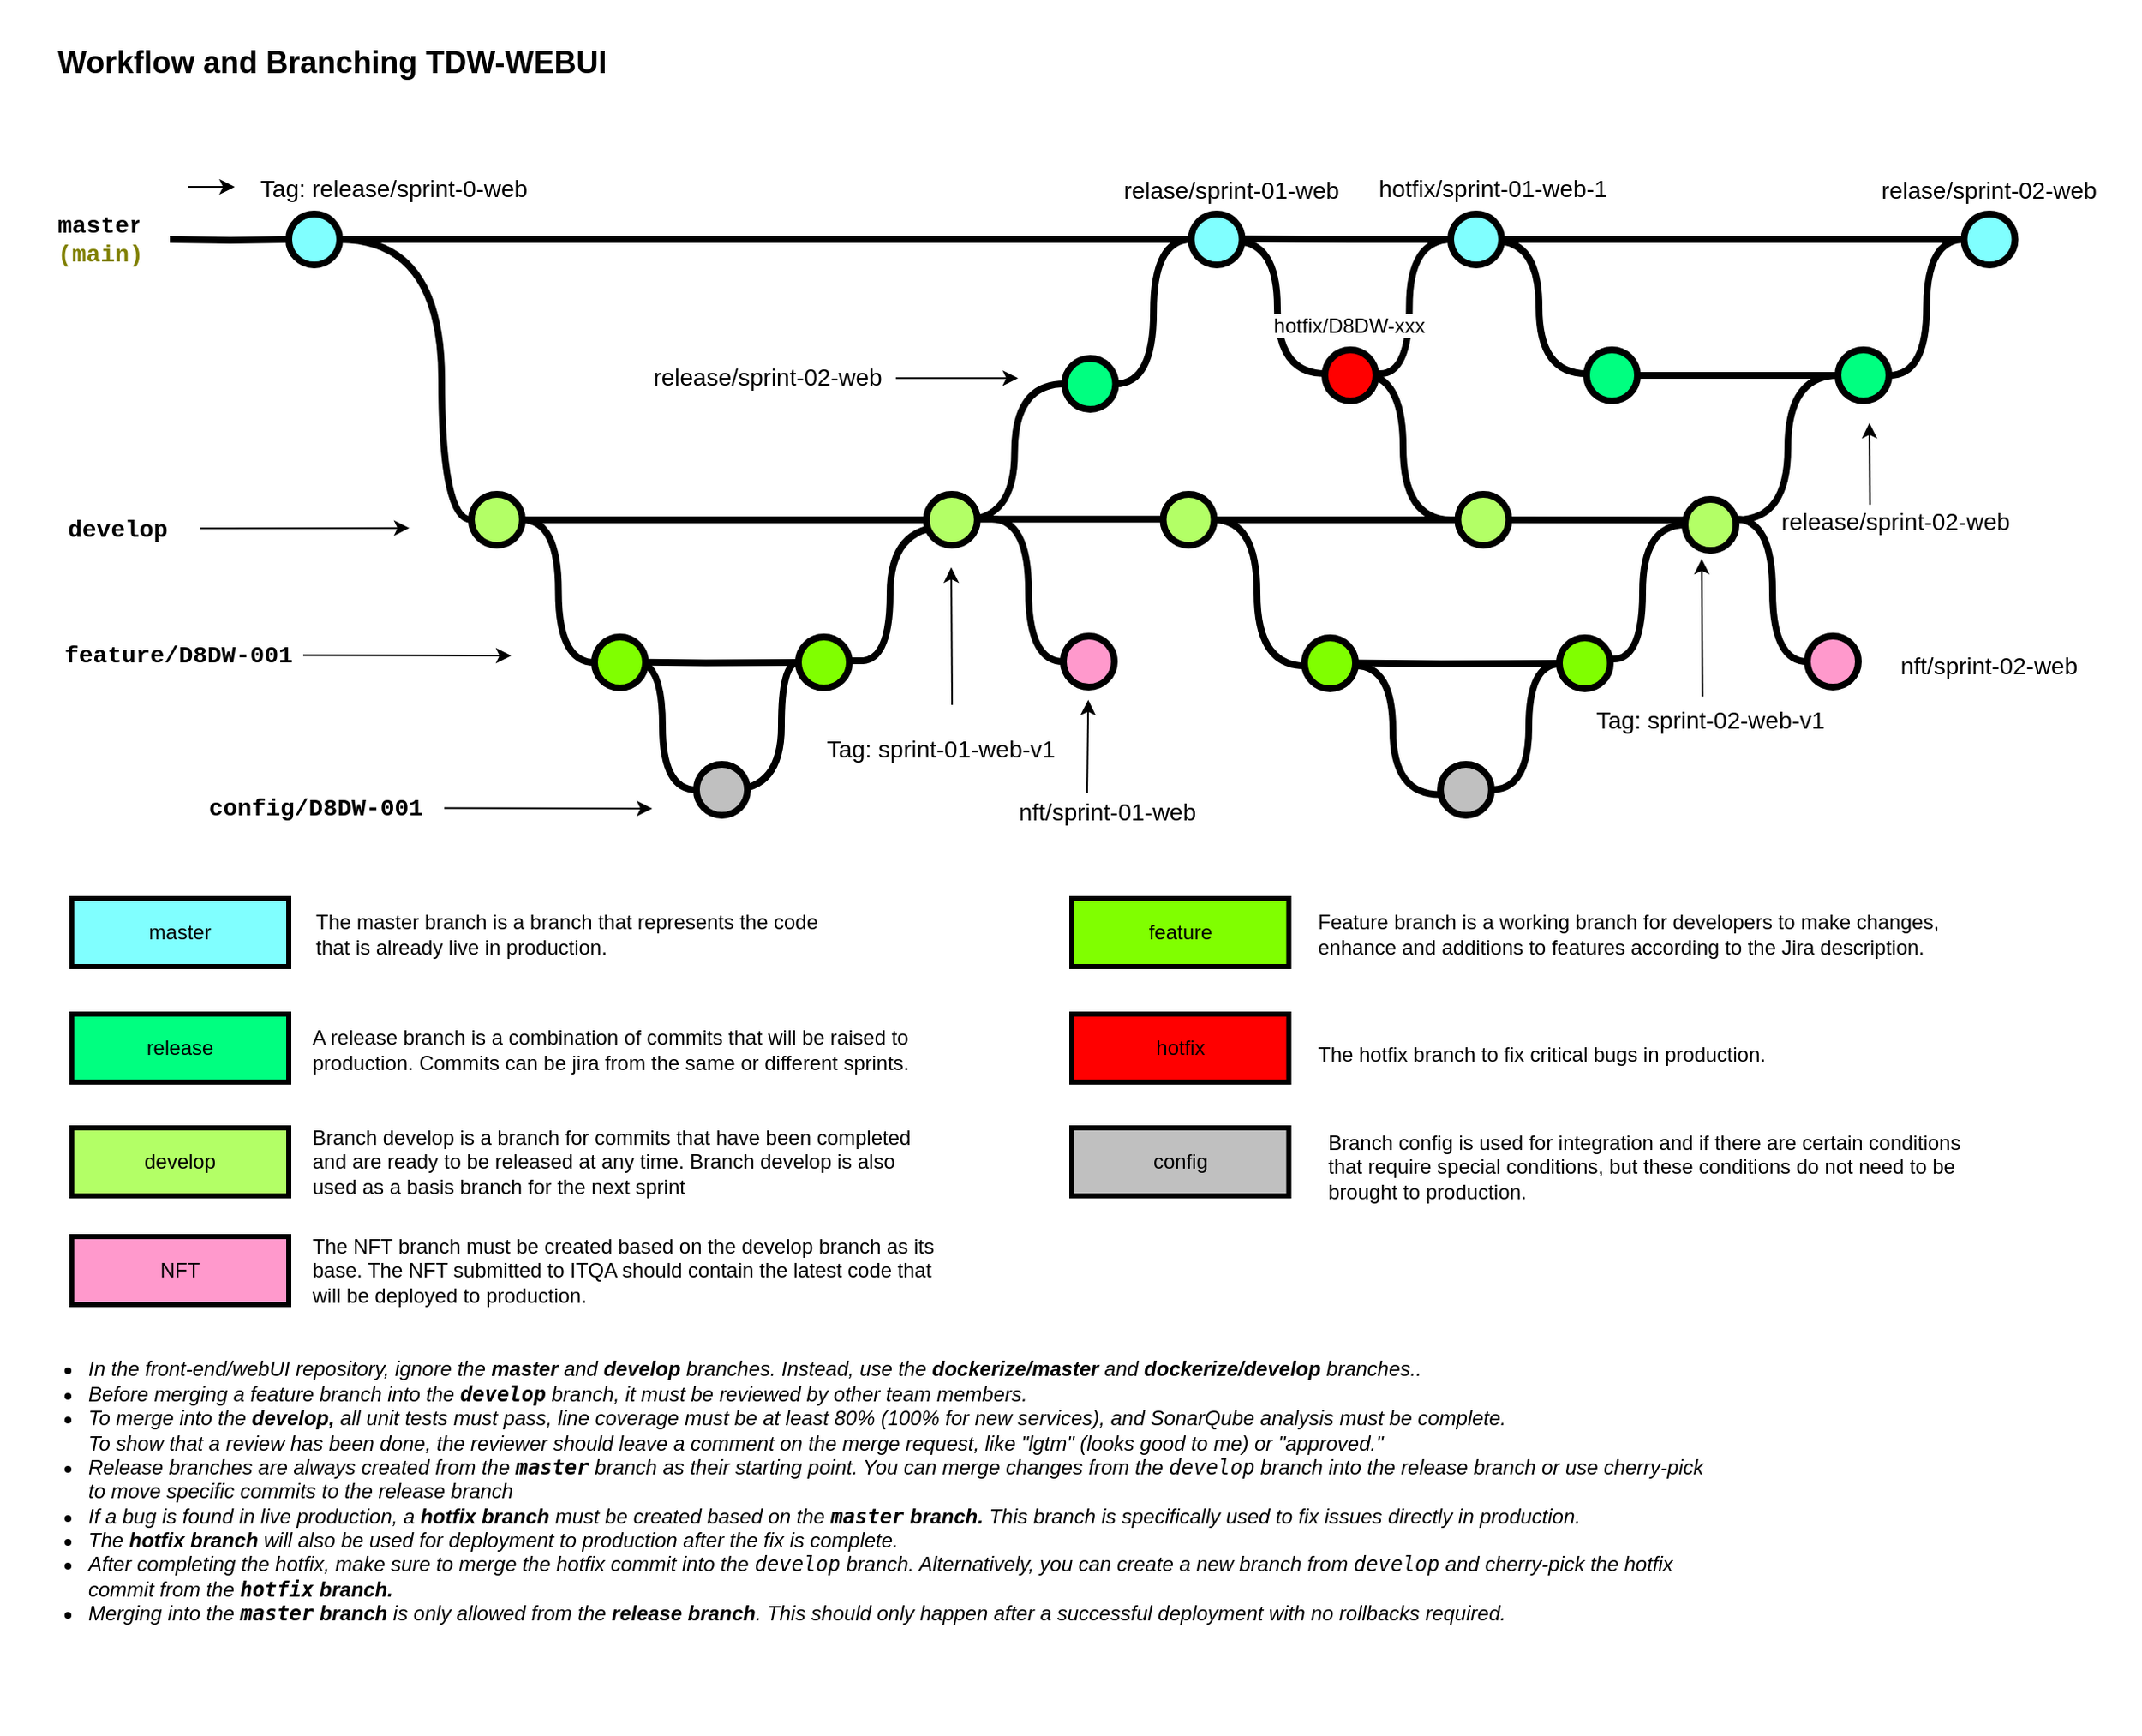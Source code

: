 <mxfile version="26.0.5">
  <diagram id="yPxyJZ8AM_hMuL3Unpa9" name="complex gitflow">
    <mxGraphModel dx="1887" dy="1168" grid="1" gridSize="10" guides="1" tooltips="1" connect="1" arrows="1" fold="1" page="1" pageScale="1" pageWidth="1100" pageHeight="850" background="none" math="0" shadow="0">
      <root>
        <mxCell id="0" />
        <mxCell id="1" parent="0" />
        <mxCell id="uWUnNED6HEl2aK5fdaIb-8" value="" style="edgeStyle=orthogonalEdgeStyle;rounded=0;html=1;jettySize=auto;orthogonalLoop=1;plain-blue;endArrow=none;endFill=0;strokeWidth=4;strokeColor=#000000;movable=1;resizable=1;rotatable=1;deletable=1;editable=1;locked=0;connectable=1;" parent="1" source="uWUnNED6HEl2aK5fdaIb-10" target="uWUnNED6HEl2aK5fdaIb-109" edge="1">
          <mxGeometry x="292.25" y="211" as="geometry">
            <mxPoint x="514.25" y="154" as="targetPoint" />
          </mxGeometry>
        </mxCell>
        <mxCell id="uWUnNED6HEl2aK5fdaIb-9" style="edgeStyle=orthogonalEdgeStyle;curved=1;rounded=0;html=1;exitX=1;exitY=0.5;exitPerimeter=0;endArrow=none;endFill=0;jettySize=auto;orthogonalLoop=1;strokeWidth=4;fontSize=15;movable=1;resizable=1;rotatable=1;deletable=1;editable=1;locked=0;connectable=1;" parent="1" source="uWUnNED6HEl2aK5fdaIb-10" target="uWUnNED6HEl2aK5fdaIb-69" edge="1">
          <mxGeometry relative="1" as="geometry">
            <mxPoint x="339.75" y="239" as="targetPoint" />
            <Array as="points">
              <mxPoint x="310" y="154" />
              <mxPoint x="310" y="319" />
            </Array>
          </mxGeometry>
        </mxCell>
        <mxCell id="uWUnNED6HEl2aK5fdaIb-10" value="" style="verticalLabelPosition=bottom;verticalAlign=top;html=1;strokeWidth=4;shape=mxgraph.flowchart.on-page_reference;plain-blue;fillColor=light-dark(#80ffff, #ededed);strokeColor=default;gradientColor=none;movable=1;resizable=1;rotatable=1;deletable=1;editable=1;locked=0;connectable=1;" parent="1" vertex="1">
          <mxGeometry x="220" y="139" width="30" height="30" as="geometry" />
        </mxCell>
        <mxCell id="uWUnNED6HEl2aK5fdaIb-12" value="" style="edgeStyle=orthogonalEdgeStyle;rounded=0;html=1;jettySize=auto;orthogonalLoop=1;strokeWidth=4;endArrow=none;endFill=0;movable=1;resizable=1;rotatable=1;deletable=1;editable=1;locked=0;connectable=1;" parent="1" target="uWUnNED6HEl2aK5fdaIb-10" edge="1">
          <mxGeometry x="192.25" y="211" as="geometry">
            <mxPoint x="150" y="154" as="sourcePoint" />
          </mxGeometry>
        </mxCell>
        <mxCell id="uWUnNED6HEl2aK5fdaIb-13" value="&lt;div&gt;master&lt;/div&gt;&lt;div&gt;&lt;span style=&quot;color: light-dark(rgb(128, 128, 0), rgb(237, 237, 237));&quot;&gt;(main)&lt;/span&gt;&lt;/div&gt;" style="text;html=1;strokeColor=none;fillColor=none;align=center;verticalAlign=middle;whiteSpace=wrap;overflow=hidden;fontSize=14;fontStyle=1;fontFamily=Courier New;movable=1;resizable=1;rotatable=1;deletable=1;editable=1;locked=0;connectable=1;" parent="1" vertex="1">
          <mxGeometry x="83" y="133" width="50" height="42" as="geometry" />
        </mxCell>
        <mxCell id="uWUnNED6HEl2aK5fdaIb-18" style="edgeStyle=orthogonalEdgeStyle;curved=1;rounded=0;html=1;exitX=1;exitY=0.5;exitPerimeter=0;entryX=0;entryY=0.5;entryPerimeter=0;endArrow=none;endFill=0;jettySize=auto;orthogonalLoop=1;strokeWidth=4;fontSize=15;" parent="1" edge="1">
          <mxGeometry relative="1" as="geometry">
            <mxPoint x="471.75" y="296" as="sourcePoint" />
          </mxGeometry>
        </mxCell>
        <mxCell id="uWUnNED6HEl2aK5fdaIb-71" value="" style="edgeStyle=orthogonalEdgeStyle;rounded=0;orthogonalLoop=1;jettySize=auto;html=1;endArrow=none;endFill=0;strokeWidth=4;movable=1;resizable=1;rotatable=1;deletable=1;editable=1;locked=0;connectable=1;" parent="1" source="uWUnNED6HEl2aK5fdaIb-69" target="uWUnNED6HEl2aK5fdaIb-70" edge="1">
          <mxGeometry relative="1" as="geometry" />
        </mxCell>
        <mxCell id="uWUnNED6HEl2aK5fdaIb-94" style="edgeStyle=orthogonalEdgeStyle;curved=1;rounded=0;orthogonalLoop=1;jettySize=auto;html=1;entryX=0;entryY=0.5;entryDx=0;entryDy=0;entryPerimeter=0;endArrow=none;endFill=0;strokeWidth=4;fontFamily=Courier New;fontColor=#009900;movable=1;resizable=1;rotatable=1;deletable=1;editable=1;locked=0;connectable=1;" parent="1" source="uWUnNED6HEl2aK5fdaIb-69" target="uWUnNED6HEl2aK5fdaIb-82" edge="1">
          <mxGeometry relative="1" as="geometry">
            <mxPoint x="350" y="313" as="sourcePoint" />
          </mxGeometry>
        </mxCell>
        <mxCell id="uWUnNED6HEl2aK5fdaIb-108" style="edgeStyle=orthogonalEdgeStyle;curved=1;rounded=0;orthogonalLoop=1;jettySize=auto;html=1;entryX=0;entryY=0.5;entryDx=0;entryDy=0;entryPerimeter=0;endArrow=none;endFill=0;strokeWidth=4;fontFamily=Courier New;fontColor=#009900;movable=1;resizable=1;rotatable=1;deletable=1;editable=1;locked=0;connectable=1;" parent="1" target="uWUnNED6HEl2aK5fdaIb-106" edge="1">
          <mxGeometry relative="1" as="geometry">
            <mxPoint x="616.75" y="319" as="sourcePoint" />
          </mxGeometry>
        </mxCell>
        <mxCell id="uWUnNED6HEl2aK5fdaIb-76" value="develop" style="text;html=1;strokeColor=none;fillColor=none;align=left;verticalAlign=middle;whiteSpace=wrap;overflow=hidden;fontSize=14;fontStyle=1;fontFamily=Courier New;movable=1;resizable=1;rotatable=1;deletable=1;editable=1;locked=0;connectable=1;" parent="1" vertex="1">
          <mxGeometry x="87.75" y="314" width="91" height="20" as="geometry" />
        </mxCell>
        <mxCell id="uWUnNED6HEl2aK5fdaIb-86" value="feature/D8DW-001" style="text;html=1;strokeColor=none;fillColor=none;align=left;verticalAlign=middle;whiteSpace=wrap;overflow=hidden;fontSize=14;fontStyle=1;fontFamily=Courier New;movable=1;resizable=1;rotatable=1;deletable=1;editable=1;locked=0;connectable=1;" parent="1" vertex="1">
          <mxGeometry x="85.5" y="388" width="240" height="20" as="geometry" />
        </mxCell>
        <mxCell id="uWUnNED6HEl2aK5fdaIb-91" value="" style="endArrow=classic;html=1;strokeWidth=1;fontFamily=Courier New;fontColor=#009900;movable=1;resizable=1;rotatable=1;deletable=1;editable=1;locked=0;connectable=1;" parent="1" edge="1">
          <mxGeometry width="50" height="50" relative="1" as="geometry">
            <mxPoint x="228.5" y="398.75" as="sourcePoint" />
            <mxPoint x="351" y="399" as="targetPoint" />
          </mxGeometry>
        </mxCell>
        <mxCell id="uWUnNED6HEl2aK5fdaIb-92" value="" style="endArrow=classic;html=1;strokeWidth=1;fontFamily=Courier New;fontColor=#009900;movable=1;resizable=1;rotatable=1;deletable=1;editable=1;locked=0;connectable=1;" parent="1" edge="1">
          <mxGeometry width="50" height="50" relative="1" as="geometry">
            <mxPoint x="168" y="324" as="sourcePoint" />
            <mxPoint x="291" y="323.84" as="targetPoint" />
          </mxGeometry>
        </mxCell>
        <mxCell id="uWUnNED6HEl2aK5fdaIb-103" value="Tag: release/sprint-0-web" style="text;html=1;strokeColor=none;fillColor=none;align=center;verticalAlign=middle;whiteSpace=wrap;overflow=hidden;fontSize=14;movable=1;resizable=1;rotatable=1;deletable=1;editable=1;locked=0;connectable=1;" parent="1" vertex="1">
          <mxGeometry x="188.25" y="113" width="187.75" height="20" as="geometry" />
        </mxCell>
        <mxCell id="uWUnNED6HEl2aK5fdaIb-115" style="edgeStyle=orthogonalEdgeStyle;curved=1;rounded=0;orthogonalLoop=1;jettySize=auto;html=1;entryX=0;entryY=0.5;entryDx=0;entryDy=0;entryPerimeter=0;endArrow=none;endFill=0;strokeWidth=4;fontFamily=Courier New;fontColor=#009900;movable=1;resizable=1;rotatable=1;deletable=1;editable=1;locked=0;connectable=1;" parent="1" source="uWUnNED6HEl2aK5fdaIb-106" target="uWUnNED6HEl2aK5fdaIb-109" edge="1">
          <mxGeometry relative="1" as="geometry" />
        </mxCell>
        <mxCell id="uWUnNED6HEl2aK5fdaIb-106" value="" style="verticalLabelPosition=bottom;verticalAlign=top;html=1;strokeWidth=4;shape=mxgraph.flowchart.on-page_reference;plain-purple;strokeColor=default;fillColor=light-dark(#00ff80, #4b2d08);gradientColor=none;movable=1;resizable=1;rotatable=1;deletable=1;editable=1;locked=0;connectable=1;" parent="1" vertex="1">
          <mxGeometry x="676.75" y="224" width="30" height="30" as="geometry" />
        </mxCell>
        <mxCell id="uWUnNED6HEl2aK5fdaIb-116" value="relase/sprint-02-web" style="text;html=1;strokeColor=none;fillColor=none;align=center;verticalAlign=middle;whiteSpace=wrap;overflow=hidden;fontSize=14;movable=1;resizable=1;rotatable=1;deletable=1;editable=1;locked=0;connectable=1;" parent="1" vertex="1">
          <mxGeometry x="1152.38" y="114" width="137.62" height="20" as="geometry" />
        </mxCell>
        <mxCell id="uWUnNED6HEl2aK5fdaIb-117" value="" style="endArrow=classic;html=1;strokeWidth=1;fontFamily=Courier New;fontColor=#009900;exitX=0.5;exitY=0;exitDx=0;exitDy=0;movable=1;resizable=1;rotatable=1;deletable=1;editable=1;locked=0;connectable=1;" parent="1" edge="1">
          <mxGeometry width="50" height="50" relative="1" as="geometry">
            <mxPoint x="610.505" y="428" as="sourcePoint" />
            <mxPoint x="610" y="347" as="targetPoint" />
          </mxGeometry>
        </mxCell>
        <mxCell id="fSnZ5vnYTslC5NarKmr_-9" value="" style="edgeStyle=orthogonalEdgeStyle;rounded=0;orthogonalLoop=1;jettySize=auto;html=1;fontSize=12;fontColor=#000000;entryX=0;entryY=0.5;entryDx=0;entryDy=0;movable=1;resizable=1;rotatable=1;deletable=1;editable=1;locked=0;connectable=1;" parent="1" target="uWUnNED6HEl2aK5fdaIb-103" edge="1">
          <mxGeometry relative="1" as="geometry">
            <mxPoint x="168.25" y="123" as="targetPoint" />
            <Array as="points">
              <mxPoint x="168.25" y="123" />
              <mxPoint x="168.25" y="123" />
            </Array>
            <mxPoint x="160.5" y="122.966" as="sourcePoint" />
          </mxGeometry>
        </mxCell>
        <UserObject label="&lt;font style=&quot;font-size: 18px;&quot;&gt;Workflow and Branching TDW-WEBUI&lt;/font&gt;" link="https://nvie.com/posts/a-successful-git-branching-model/" id="9hBKPDzoitwpIBdzFDQ7-2">
          <mxCell style="text;whiteSpace=wrap;html=1;fontStyle=1;fontSize=16;movable=1;resizable=1;rotatable=1;deletable=1;editable=1;locked=0;connectable=1;" parent="1" vertex="1">
            <mxGeometry x="82.25" y="33" width="437.75" height="20" as="geometry" />
          </mxCell>
        </UserObject>
        <mxCell id="aIjFoCdPs0r_8MJ_KKIO-1" value="" style="edgeStyle=orthogonalEdgeStyle;curved=1;rounded=0;orthogonalLoop=1;jettySize=auto;html=1;exitX=1;exitY=0.5;exitDx=0;exitDy=0;exitPerimeter=0;entryX=0;entryY=0.5;entryDx=0;entryDy=0;entryPerimeter=0;endArrow=none;endFill=0;strokeWidth=4;fontFamily=Courier New;fontColor=#009900;movable=1;resizable=1;rotatable=1;deletable=1;editable=1;locked=0;connectable=1;" parent="1" edge="1">
          <mxGeometry relative="1" as="geometry">
            <mxPoint x="540" y="401" as="sourcePoint" />
            <mxPoint x="607.25" y="323" as="targetPoint" />
            <Array as="points">
              <mxPoint x="574" y="402" />
              <mxPoint x="574" y="323" />
            </Array>
          </mxGeometry>
        </mxCell>
        <mxCell id="aIjFoCdPs0r_8MJ_KKIO-2" value="" style="edgeStyle=orthogonalEdgeStyle;rounded=0;orthogonalLoop=1;jettySize=auto;html=1;endArrow=none;endFill=0;strokeWidth=4;entryX=0.07;entryY=0.406;entryDx=0;entryDy=0;entryPerimeter=0;movable=1;resizable=1;rotatable=1;deletable=1;editable=1;locked=0;connectable=1;" parent="1" source="aIjFoCdPs0r_8MJ_KKIO-4" target="aIjFoCdPs0r_8MJ_KKIO-57" edge="1">
          <mxGeometry relative="1" as="geometry">
            <mxPoint x="1010" y="313" as="targetPoint" />
          </mxGeometry>
        </mxCell>
        <mxCell id="aIjFoCdPs0r_8MJ_KKIO-3" style="edgeStyle=orthogonalEdgeStyle;curved=1;rounded=0;orthogonalLoop=1;jettySize=auto;html=1;exitX=1;exitY=0.5;exitDx=0;exitDy=0;exitPerimeter=0;endArrow=none;endFill=0;strokeWidth=4;fontFamily=Courier New;fontColor=#009900;movable=1;resizable=1;rotatable=1;deletable=1;editable=1;locked=0;connectable=1;" parent="1" source="aIjFoCdPs0r_8MJ_KKIO-4" target="aIjFoCdPs0r_8MJ_KKIO-55" edge="1">
          <mxGeometry relative="1" as="geometry">
            <mxPoint x="818.75" y="398" as="targetPoint" />
            <Array as="points">
              <mxPoint x="790" y="319" />
              <mxPoint x="790" y="405" />
            </Array>
          </mxGeometry>
        </mxCell>
        <mxCell id="aIjFoCdPs0r_8MJ_KKIO-21" value="" style="edgeStyle=orthogonalEdgeStyle;rounded=0;orthogonalLoop=1;jettySize=auto;html=1;endArrow=none;endFill=0;strokeWidth=4;movable=1;resizable=1;rotatable=1;deletable=1;editable=1;locked=0;connectable=1;" parent="1" edge="1">
          <mxGeometry relative="1" as="geometry">
            <mxPoint x="616.75" y="318.57" as="sourcePoint" />
            <mxPoint x="759.75" y="318.57" as="targetPoint" />
          </mxGeometry>
        </mxCell>
        <mxCell id="aIjFoCdPs0r_8MJ_KKIO-4" value="" style="verticalLabelPosition=bottom;verticalAlign=top;html=1;strokeWidth=4;shape=mxgraph.flowchart.on-page_reference;plain-purple;strokeColor=default;fillColor=#B3FF66;fontColor=#000000;gradientColor=none;movable=1;resizable=1;rotatable=1;deletable=1;editable=1;locked=0;connectable=1;" parent="1" vertex="1">
          <mxGeometry x="734.75" y="304" width="30" height="30" as="geometry" />
        </mxCell>
        <mxCell id="aIjFoCdPs0r_8MJ_KKIO-22" value="" style="edgeStyle=orthogonalEdgeStyle;curved=1;rounded=0;orthogonalLoop=1;jettySize=auto;html=1;endArrow=none;endFill=0;strokeWidth=4;entryX=0;entryY=0.5;entryDx=0;entryDy=0;entryPerimeter=0;movable=1;resizable=1;rotatable=1;deletable=1;editable=1;locked=0;connectable=1;" parent="1" source="aIjFoCdPs0r_8MJ_KKIO-59" target="aIjFoCdPs0r_8MJ_KKIO-64" edge="1">
          <mxGeometry relative="1" as="geometry">
            <mxPoint x="1073" y="154" as="targetPoint" />
            <mxPoint x="773.5" y="153.58" as="sourcePoint" />
          </mxGeometry>
        </mxCell>
        <mxCell id="aIjFoCdPs0r_8MJ_KKIO-7" value="" style="verticalLabelPosition=bottom;verticalAlign=top;html=1;strokeWidth=4;shape=mxgraph.flowchart.on-page_reference;plain-purple;strokeColor=default;fillColor=#B3FF66;fontColor=#000000;gradientColor=none;movable=1;resizable=1;rotatable=1;deletable=1;editable=1;locked=0;connectable=1;" parent="1" vertex="1">
          <mxGeometry x="908.25" y="304" width="30" height="30" as="geometry" />
        </mxCell>
        <mxCell id="aIjFoCdPs0r_8MJ_KKIO-37" value="nft/sprint-01-web" style="text;html=1;strokeColor=none;fillColor=none;align=center;verticalAlign=middle;whiteSpace=wrap;overflow=hidden;fontSize=14;movable=1;resizable=1;rotatable=1;deletable=1;editable=1;locked=0;connectable=1;" parent="1" vertex="1">
          <mxGeometry x="608" y="480" width="187.75" height="20" as="geometry" />
        </mxCell>
        <mxCell id="aIjFoCdPs0r_8MJ_KKIO-42" value="" style="edgeStyle=orthogonalEdgeStyle;curved=1;rounded=0;orthogonalLoop=1;jettySize=auto;html=1;entryX=0;entryY=0.5;entryDx=0;entryDy=0;entryPerimeter=0;endArrow=none;endFill=0;strokeWidth=4;fontFamily=Courier New;fontColor=#009900;movable=1;resizable=1;rotatable=1;deletable=1;editable=1;locked=0;connectable=1;" parent="1" target="uWUnNED6HEl2aK5fdaIb-69" edge="1">
          <mxGeometry relative="1" as="geometry">
            <mxPoint x="350" y="313" as="sourcePoint" />
            <mxPoint x="410" y="403" as="targetPoint" />
          </mxGeometry>
        </mxCell>
        <mxCell id="uWUnNED6HEl2aK5fdaIb-69" value="" style="verticalLabelPosition=bottom;verticalAlign=top;html=1;strokeWidth=4;shape=mxgraph.flowchart.on-page_reference;plain-purple;strokeColor=default;fillColor=#B3FF66;fontColor=#000000;gradientColor=none;movable=1;resizable=1;rotatable=1;deletable=1;editable=1;locked=0;connectable=1;" parent="1" vertex="1">
          <mxGeometry x="327.5" y="304" width="30" height="30" as="geometry" />
        </mxCell>
        <mxCell id="aIjFoCdPs0r_8MJ_KKIO-43" value="" style="verticalLabelPosition=bottom;verticalAlign=top;html=1;strokeWidth=4;shape=mxgraph.flowchart.on-page_reference;plain-purple;gradientColor=none;strokeColor=#000000;fillColor=light-dark(#80FF00,#006000);movable=1;resizable=1;rotatable=1;deletable=1;editable=1;locked=0;connectable=1;" parent="1" vertex="1">
          <mxGeometry x="520" y="388" width="30" height="30" as="geometry" />
        </mxCell>
        <mxCell id="aIjFoCdPs0r_8MJ_KKIO-45" style="edgeStyle=orthogonalEdgeStyle;curved=1;rounded=0;orthogonalLoop=1;jettySize=auto;html=1;endArrow=none;endFill=0;strokeWidth=4;fontFamily=Courier New;fontColor=#009900;movable=1;resizable=1;rotatable=1;deletable=1;editable=1;locked=0;connectable=1;" parent="1" target="aIjFoCdPs0r_8MJ_KKIO-44" edge="1">
          <mxGeometry relative="1" as="geometry">
            <mxPoint x="420" y="408" as="sourcePoint" />
            <mxPoint x="462" y="492" as="targetPoint" />
            <Array as="points">
              <mxPoint x="410" y="408" />
              <mxPoint x="410" y="403" />
              <mxPoint x="440" y="403" />
              <mxPoint x="440" y="478" />
            </Array>
          </mxGeometry>
        </mxCell>
        <mxCell id="aIjFoCdPs0r_8MJ_KKIO-46" value="" style="edgeStyle=orthogonalEdgeStyle;curved=1;rounded=0;orthogonalLoop=1;jettySize=auto;html=1;endArrow=none;endFill=0;strokeWidth=4;fontFamily=Courier New;fontColor=#009900;movable=1;resizable=1;rotatable=1;deletable=1;editable=1;locked=0;connectable=1;" parent="1" target="aIjFoCdPs0r_8MJ_KKIO-43" edge="1">
          <mxGeometry relative="1" as="geometry">
            <mxPoint x="480" y="478" as="sourcePoint" />
            <mxPoint x="520" y="408" as="targetPoint" />
            <Array as="points">
              <mxPoint x="510" y="478" />
              <mxPoint x="510" y="403" />
            </Array>
          </mxGeometry>
        </mxCell>
        <mxCell id="aIjFoCdPs0r_8MJ_KKIO-44" value="" style="verticalLabelPosition=bottom;verticalAlign=top;html=1;strokeWidth=4;shape=mxgraph.flowchart.on-page_reference;plain-purple;strokeColor=default;fillColor=light-dark(#c0c0c0, #005100);gradientColor=none;movable=1;resizable=1;rotatable=1;deletable=1;editable=1;locked=0;connectable=1;" parent="1" vertex="1">
          <mxGeometry x="460" y="463" width="30" height="30" as="geometry" />
        </mxCell>
        <mxCell id="aIjFoCdPs0r_8MJ_KKIO-47" value="" style="edgeStyle=orthogonalEdgeStyle;rounded=0;orthogonalLoop=1;jettySize=auto;html=1;endArrow=none;endFill=0;strokeWidth=4;movable=1;resizable=1;rotatable=1;deletable=1;editable=1;locked=0;connectable=1;" parent="1" target="aIjFoCdPs0r_8MJ_KKIO-43" edge="1">
          <mxGeometry relative="1" as="geometry">
            <mxPoint x="410" y="402.66" as="sourcePoint" />
            <mxPoint x="647" y="402.66" as="targetPoint" />
          </mxGeometry>
        </mxCell>
        <mxCell id="uWUnNED6HEl2aK5fdaIb-82" value="" style="verticalLabelPosition=bottom;verticalAlign=top;html=1;strokeWidth=4;shape=mxgraph.flowchart.on-page_reference;plain-purple;gradientColor=none;strokeColor=#000000;fillColor=light-dark(#80FF00,#006000);movable=1;resizable=1;rotatable=1;deletable=1;editable=1;locked=0;connectable=1;" parent="1" vertex="1">
          <mxGeometry x="400" y="388" width="30" height="30" as="geometry" />
        </mxCell>
        <mxCell id="uWUnNED6HEl2aK5fdaIb-70" value="" style="verticalLabelPosition=bottom;verticalAlign=top;html=1;strokeWidth=4;shape=mxgraph.flowchart.on-page_reference;plain-purple;strokeColor=default;fillColor=#B3FF66;fontColor=#000000;gradientColor=none;movable=1;resizable=1;rotatable=1;deletable=1;editable=1;locked=0;connectable=1;" parent="1" vertex="1">
          <mxGeometry x="595.37" y="304" width="30" height="30" as="geometry" />
        </mxCell>
        <mxCell id="aIjFoCdPs0r_8MJ_KKIO-52" value="" style="edgeStyle=orthogonalEdgeStyle;curved=1;rounded=0;orthogonalLoop=1;jettySize=auto;html=1;endArrow=none;endFill=0;strokeWidth=4;fontFamily=Courier New;fontColor=#009900;movable=1;resizable=1;rotatable=1;deletable=1;editable=1;locked=0;connectable=1;" parent="1" source="aIjFoCdPs0r_8MJ_KKIO-53" target="aIjFoCdPs0r_8MJ_KKIO-50" edge="1">
          <mxGeometry relative="1" as="geometry">
            <mxPoint x="898" y="478.5" as="sourcePoint" />
            <mxPoint x="938" y="408.5" as="targetPoint" />
            <Array as="points">
              <mxPoint x="950" y="478" />
              <mxPoint x="950" y="404" />
            </Array>
          </mxGeometry>
        </mxCell>
        <mxCell id="aIjFoCdPs0r_8MJ_KKIO-54" value="" style="edgeStyle=orthogonalEdgeStyle;rounded=0;orthogonalLoop=1;jettySize=auto;html=1;endArrow=none;endFill=0;strokeWidth=4;movable=1;resizable=1;rotatable=1;deletable=1;editable=1;locked=0;connectable=1;" parent="1" target="aIjFoCdPs0r_8MJ_KKIO-50" edge="1">
          <mxGeometry relative="1" as="geometry">
            <mxPoint x="828" y="403.16" as="sourcePoint" />
            <mxPoint x="1065" y="403.16" as="targetPoint" />
          </mxGeometry>
        </mxCell>
        <mxCell id="aIjFoCdPs0r_8MJ_KKIO-57" value="" style="verticalLabelPosition=bottom;verticalAlign=top;html=1;strokeWidth=4;shape=mxgraph.flowchart.on-page_reference;plain-purple;strokeColor=default;fillColor=#B3FF66;fontColor=#000000;gradientColor=none;movable=1;resizable=1;rotatable=1;deletable=1;editable=1;locked=0;connectable=1;" parent="1" vertex="1">
          <mxGeometry x="1042" y="307" width="30" height="30" as="geometry" />
        </mxCell>
        <mxCell id="aIjFoCdPs0r_8MJ_KKIO-61" style="edgeStyle=orthogonalEdgeStyle;curved=1;rounded=0;orthogonalLoop=1;jettySize=auto;html=1;entryX=0;entryY=0.5;entryDx=0;entryDy=0;entryPerimeter=0;endArrow=none;endFill=0;strokeWidth=4;fontFamily=Courier New;fontColor=#009900;movable=1;resizable=1;rotatable=1;deletable=1;editable=1;locked=0;connectable=1;" parent="1" target="aIjFoCdPs0r_8MJ_KKIO-62" edge="1">
          <mxGeometry relative="1" as="geometry">
            <mxPoint x="1072" y="319" as="sourcePoint" />
          </mxGeometry>
        </mxCell>
        <mxCell id="aIjFoCdPs0r_8MJ_KKIO-63" style="edgeStyle=orthogonalEdgeStyle;curved=1;rounded=0;orthogonalLoop=1;jettySize=auto;html=1;entryX=0;entryY=0.5;entryDx=0;entryDy=0;entryPerimeter=0;endArrow=none;endFill=0;strokeWidth=4;fontFamily=Courier New;fontColor=#009900;exitX=1;exitY=0.5;exitDx=0;exitDy=0;exitPerimeter=0;movable=1;resizable=1;rotatable=1;deletable=1;editable=1;locked=0;connectable=1;" parent="1" source="aIjFoCdPs0r_8MJ_KKIO-62" target="aIjFoCdPs0r_8MJ_KKIO-64" edge="1">
          <mxGeometry relative="1" as="geometry">
            <mxPoint x="1162" y="239" as="sourcePoint" />
          </mxGeometry>
        </mxCell>
        <mxCell id="aIjFoCdPs0r_8MJ_KKIO-64" value="" style="verticalLabelPosition=bottom;verticalAlign=top;html=1;strokeWidth=4;shape=mxgraph.flowchart.on-page_reference;plain-blue;strokeColor=default;fillColor=light-dark(#80ffff, #ededed);gradientColor=none;movable=1;resizable=1;rotatable=1;deletable=1;editable=1;locked=0;connectable=1;" parent="1" vertex="1">
          <mxGeometry x="1206.25" y="139" width="30" height="30" as="geometry" />
        </mxCell>
        <mxCell id="aIjFoCdPs0r_8MJ_KKIO-66" value="" style="edgeStyle=orthogonalEdgeStyle;curved=1;rounded=0;orthogonalLoop=1;jettySize=auto;html=1;endArrow=none;endFill=0;strokeWidth=4;entryX=0;entryY=0.5;entryDx=0;entryDy=0;entryPerimeter=0;movable=1;resizable=1;rotatable=1;deletable=1;editable=1;locked=0;connectable=1;" parent="1" target="aIjFoCdPs0r_8MJ_KKIO-59" edge="1">
          <mxGeometry relative="1" as="geometry">
            <mxPoint x="1073" y="154" as="targetPoint" />
            <mxPoint x="773.5" y="153.58" as="sourcePoint" />
          </mxGeometry>
        </mxCell>
        <mxCell id="aIjFoCdPs0r_8MJ_KKIO-68" value="hotfix/sprint-01-web-1" style="text;html=1;strokeColor=none;fillColor=none;align=center;verticalAlign=middle;whiteSpace=wrap;overflow=hidden;fontSize=14;movable=1;resizable=1;rotatable=1;deletable=1;editable=1;locked=0;connectable=1;" parent="1" vertex="1">
          <mxGeometry x="860.38" y="113" width="137.62" height="20" as="geometry" />
        </mxCell>
        <mxCell id="aIjFoCdPs0r_8MJ_KKIO-69" value="relase/sprint-01-web" style="text;html=1;strokeColor=none;fillColor=none;align=center;verticalAlign=middle;whiteSpace=wrap;overflow=hidden;fontSize=14;movable=1;resizable=1;rotatable=1;deletable=1;editable=1;locked=0;connectable=1;" parent="1" vertex="1">
          <mxGeometry x="706.44" y="114" width="137.62" height="20" as="geometry" />
        </mxCell>
        <mxCell id="aIjFoCdPs0r_8MJ_KKIO-72" value="" style="endArrow=classic;html=1;strokeWidth=1;fontFamily=Courier New;fontColor=#009900;exitX=0.5;exitY=0;exitDx=0;exitDy=0;movable=1;resizable=1;rotatable=1;deletable=1;editable=1;locked=0;connectable=1;" parent="1" edge="1">
          <mxGeometry width="50" height="50" relative="1" as="geometry">
            <mxPoint x="1052.315" y="423" as="sourcePoint" />
            <mxPoint x="1051.81" y="342" as="targetPoint" />
          </mxGeometry>
        </mxCell>
        <mxCell id="aIjFoCdPs0r_8MJ_KKIO-73" value="Tag: sprint-02-web-v1" style="text;html=1;strokeColor=none;fillColor=none;align=center;verticalAlign=middle;whiteSpace=wrap;overflow=hidden;fontSize=14;movable=1;resizable=1;rotatable=1;deletable=1;editable=1;locked=0;connectable=1;" parent="1" vertex="1">
          <mxGeometry x="963.12" y="425.5" width="187.75" height="20" as="geometry" />
        </mxCell>
        <mxCell id="aIjFoCdPs0r_8MJ_KKIO-74" value="" style="endArrow=classic;html=1;strokeWidth=1;fontFamily=Courier New;fontColor=#009900;exitX=0.42;exitY=0.058;exitDx=0;exitDy=0;movable=1;resizable=1;rotatable=1;deletable=1;editable=1;locked=0;connectable=1;exitPerimeter=0;" parent="1" edge="1" source="aIjFoCdPs0r_8MJ_KKIO-75">
          <mxGeometry width="50" height="50" relative="1" as="geometry">
            <mxPoint x="1151.005" y="343" as="sourcePoint" />
            <mxPoint x="1150.5" y="262" as="targetPoint" />
          </mxGeometry>
        </mxCell>
        <mxCell id="aIjFoCdPs0r_8MJ_KKIO-75" value="release/sprint-02-web" style="text;html=1;strokeColor=none;fillColor=none;align=center;verticalAlign=middle;whiteSpace=wrap;overflow=hidden;fontSize=14;movable=1;resizable=1;rotatable=1;deletable=1;editable=1;locked=0;connectable=1;" parent="1" vertex="1">
          <mxGeometry x="1072" y="309" width="187.75" height="20" as="geometry" />
        </mxCell>
        <mxCell id="aIjFoCdPs0r_8MJ_KKIO-80" value="config/D8DW-001" style="text;html=1;strokeColor=none;fillColor=none;align=left;verticalAlign=middle;whiteSpace=wrap;overflow=hidden;fontSize=14;fontStyle=1;fontFamily=Courier New;movable=1;resizable=1;rotatable=1;deletable=1;editable=1;locked=0;connectable=1;" parent="1" vertex="1">
          <mxGeometry x="170.5" y="478" width="240" height="20" as="geometry" />
        </mxCell>
        <mxCell id="aIjFoCdPs0r_8MJ_KKIO-82" value="" style="endArrow=classic;html=1;strokeWidth=1;fontFamily=Courier New;fontColor=#009900;movable=1;resizable=1;rotatable=1;deletable=1;editable=1;locked=0;connectable=1;" parent="1" edge="1">
          <mxGeometry width="50" height="50" relative="1" as="geometry">
            <mxPoint x="311.5" y="488.75" as="sourcePoint" />
            <mxPoint x="434" y="489" as="targetPoint" />
          </mxGeometry>
        </mxCell>
        <mxCell id="aIjFoCdPs0r_8MJ_KKIO-86" style="edgeStyle=orthogonalEdgeStyle;curved=1;rounded=0;orthogonalLoop=1;jettySize=auto;html=1;exitX=1;exitY=0.5;exitDx=0;exitDy=0;exitPerimeter=0;endArrow=none;endFill=0;strokeWidth=4;fontFamily=Courier New;fontColor=#009900;movable=1;resizable=1;rotatable=1;deletable=1;editable=1;locked=0;connectable=1;" parent="1" target="aIjFoCdPs0r_8MJ_KKIO-87" edge="1">
          <mxGeometry relative="1" as="geometry">
            <mxPoint x="931" y="154.98" as="sourcePoint" />
            <mxPoint x="984" y="240.98" as="targetPoint" />
            <Array as="points">
              <mxPoint x="956" y="155" />
              <mxPoint x="956" y="233" />
            </Array>
          </mxGeometry>
        </mxCell>
        <mxCell id="aIjFoCdPs0r_8MJ_KKIO-87" value="" style="verticalLabelPosition=bottom;verticalAlign=top;html=1;strokeWidth=4;shape=mxgraph.flowchart.on-page_reference;plain-purple;strokeColor=default;fillColor=light-dark(#00ff80, #4b2d08);gradientColor=none;movable=1;resizable=1;rotatable=1;deletable=1;editable=1;locked=0;connectable=1;" parent="1" vertex="1">
          <mxGeometry x="984" y="219" width="30" height="30" as="geometry" />
        </mxCell>
        <mxCell id="aIjFoCdPs0r_8MJ_KKIO-59" value="" style="verticalLabelPosition=bottom;verticalAlign=top;html=1;strokeWidth=4;shape=mxgraph.flowchart.on-page_reference;plain-blue;strokeColor=default;fillColor=light-dark(#80ffff, #ededed);gradientColor=none;movable=1;resizable=1;rotatable=1;deletable=1;editable=1;locked=0;connectable=1;" parent="1" vertex="1">
          <mxGeometry x="904" y="139" width="30" height="30" as="geometry" />
        </mxCell>
        <mxCell id="aIjFoCdPs0r_8MJ_KKIO-88" value="" style="edgeStyle=orthogonalEdgeStyle;rounded=0;orthogonalLoop=1;jettySize=auto;html=1;endArrow=none;endFill=0;strokeWidth=4;movable=1;resizable=1;rotatable=1;deletable=1;editable=1;locked=0;connectable=1;" parent="1" source="aIjFoCdPs0r_8MJ_KKIO-87" edge="1">
          <mxGeometry relative="1" as="geometry">
            <mxPoint x="1070" y="233.7" as="sourcePoint" />
            <mxPoint x="1150" y="234" as="targetPoint" />
          </mxGeometry>
        </mxCell>
        <mxCell id="aIjFoCdPs0r_8MJ_KKIO-62" value="" style="verticalLabelPosition=bottom;verticalAlign=top;html=1;strokeWidth=4;shape=mxgraph.flowchart.on-page_reference;plain-purple;strokeColor=default;fillColor=light-dark(#00ff80, #4b2d08);gradientColor=none;movable=1;resizable=1;rotatable=1;deletable=1;editable=1;locked=0;connectable=1;" parent="1" vertex="1">
          <mxGeometry x="1132" y="219" width="30" height="30" as="geometry" />
        </mxCell>
        <mxCell id="aIjFoCdPs0r_8MJ_KKIO-89" value="" style="edgeStyle=orthogonalEdgeStyle;curved=1;rounded=0;orthogonalLoop=1;jettySize=auto;html=1;exitX=1;exitY=0.5;exitDx=0;exitDy=0;exitPerimeter=0;endArrow=none;endFill=0;strokeWidth=4;fontFamily=Courier New;fontColor=#009900;movable=1;resizable=1;rotatable=1;deletable=1;editable=1;locked=0;connectable=1;" parent="1" edge="1">
          <mxGeometry relative="1" as="geometry">
            <mxPoint x="982.56" y="400" as="sourcePoint" />
            <mxPoint x="1042" y="322.03" as="targetPoint" />
            <Array as="points">
              <mxPoint x="983" y="401" />
              <mxPoint x="1017" y="401" />
              <mxPoint x="1017" y="322" />
            </Array>
          </mxGeometry>
        </mxCell>
        <mxCell id="aIjFoCdPs0r_8MJ_KKIO-50" value="" style="verticalLabelPosition=bottom;verticalAlign=top;html=1;strokeWidth=4;shape=mxgraph.flowchart.on-page_reference;plain-purple;gradientColor=none;strokeColor=#000000;fillColor=light-dark(#80FF00,#006000);movable=1;resizable=1;rotatable=1;deletable=1;editable=1;locked=0;connectable=1;" parent="1" vertex="1">
          <mxGeometry x="968" y="388.5" width="30" height="30" as="geometry" />
        </mxCell>
        <mxCell id="aIjFoCdPs0r_8MJ_KKIO-53" value="" style="verticalLabelPosition=bottom;verticalAlign=top;html=1;strokeWidth=4;shape=mxgraph.flowchart.on-page_reference;plain-purple;strokeColor=default;fillColor=light-dark(#c0c0c0, #005100);gradientColor=none;movable=1;resizable=1;rotatable=1;deletable=1;editable=1;locked=0;connectable=1;direction=south;" parent="1" vertex="1">
          <mxGeometry x="898" y="463" width="30" height="30" as="geometry" />
        </mxCell>
        <mxCell id="aIjFoCdPs0r_8MJ_KKIO-91" style="edgeStyle=orthogonalEdgeStyle;curved=1;rounded=0;orthogonalLoop=1;jettySize=auto;html=1;endArrow=none;endFill=0;strokeWidth=4;fontFamily=Courier New;fontColor=#009900;movable=1;resizable=1;rotatable=1;deletable=1;editable=1;locked=0;connectable=1;entryX=0.592;entryY=1.008;entryDx=0;entryDy=0;entryPerimeter=0;" parent="1" source="aIjFoCdPs0r_8MJ_KKIO-55" target="aIjFoCdPs0r_8MJ_KKIO-53" edge="1">
          <mxGeometry relative="1" as="geometry">
            <mxPoint x="850" y="410.48" as="sourcePoint" />
            <mxPoint x="890" y="480.48" as="targetPoint" />
            <Array as="points">
              <mxPoint x="870" y="405" />
              <mxPoint x="870" y="481" />
            </Array>
          </mxGeometry>
        </mxCell>
        <mxCell id="aIjFoCdPs0r_8MJ_KKIO-55" value="" style="verticalLabelPosition=bottom;verticalAlign=top;html=1;strokeWidth=4;shape=mxgraph.flowchart.on-page_reference;plain-purple;gradientColor=none;strokeColor=#000000;fillColor=light-dark(#80FF00,#006000);movable=1;resizable=1;rotatable=1;deletable=1;editable=1;locked=0;connectable=1;" parent="1" vertex="1">
          <mxGeometry x="818" y="388.5" width="30" height="30" as="geometry" />
        </mxCell>
        <mxCell id="aIjFoCdPs0r_8MJ_KKIO-94" style="edgeStyle=orthogonalEdgeStyle;curved=1;rounded=0;orthogonalLoop=1;jettySize=auto;html=1;exitX=1;exitY=0.5;exitDx=0;exitDy=0;exitPerimeter=0;endArrow=none;endFill=0;strokeWidth=4;fontFamily=Courier New;fontColor=#009900;movable=1;resizable=1;rotatable=1;deletable=1;editable=1;locked=0;connectable=1;" parent="1" target="aIjFoCdPs0r_8MJ_KKIO-30" edge="1">
          <mxGeometry relative="1" as="geometry">
            <mxPoint x="777" y="155" as="sourcePoint" />
            <mxPoint x="830" y="241" as="targetPoint" />
            <Array as="points">
              <mxPoint x="802" y="155" />
              <mxPoint x="802" y="233" />
            </Array>
          </mxGeometry>
        </mxCell>
        <mxCell id="uWUnNED6HEl2aK5fdaIb-109" value="" style="verticalLabelPosition=bottom;verticalAlign=top;html=1;strokeWidth=4;shape=mxgraph.flowchart.on-page_reference;plain-blue;strokeColor=default;fillColor=light-dark(#80ffff, #ededed);gradientColor=none;movable=1;resizable=1;rotatable=1;deletable=1;editable=1;locked=0;connectable=1;" parent="1" vertex="1">
          <mxGeometry x="751.25" y="139" width="30" height="30" as="geometry" />
        </mxCell>
        <mxCell id="aIjFoCdPs0r_8MJ_KKIO-98" value="" style="edgeStyle=orthogonalEdgeStyle;curved=1;rounded=0;orthogonalLoop=1;jettySize=auto;html=1;exitX=1;exitY=0.5;exitDx=0;exitDy=0;exitPerimeter=0;endArrow=none;endFill=0;strokeWidth=4;fontFamily=Courier New;fontColor=#009900;movable=1;resizable=1;rotatable=1;deletable=1;editable=1;locked=0;connectable=1;" parent="1" edge="1">
          <mxGeometry relative="1" as="geometry">
            <mxPoint x="845.28" y="232" as="sourcePoint" />
            <mxPoint x="904.72" y="154.03" as="targetPoint" />
            <Array as="points">
              <mxPoint x="845.72" y="233" />
              <mxPoint x="879.72" y="233" />
              <mxPoint x="879.72" y="154" />
            </Array>
          </mxGeometry>
        </mxCell>
        <mxCell id="aIjFoCdPs0r_8MJ_KKIO-99" style="edgeStyle=orthogonalEdgeStyle;curved=1;rounded=0;orthogonalLoop=1;jettySize=auto;html=1;exitX=1;exitY=0.5;exitDx=0;exitDy=0;exitPerimeter=0;endArrow=none;endFill=0;strokeWidth=4;fontFamily=Courier New;fontColor=#009900;movable=1;resizable=1;rotatable=1;deletable=1;editable=1;locked=0;connectable=1;" parent="1" edge="1">
          <mxGeometry relative="1" as="geometry">
            <mxPoint x="851" y="233" as="sourcePoint" />
            <mxPoint x="904" y="319" as="targetPoint" />
            <Array as="points">
              <mxPoint x="876" y="233" />
              <mxPoint x="876" y="319" />
            </Array>
          </mxGeometry>
        </mxCell>
        <mxCell id="aIjFoCdPs0r_8MJ_KKIO-30" value="" style="verticalLabelPosition=bottom;verticalAlign=top;html=1;strokeWidth=4;shape=mxgraph.flowchart.on-page_reference;plain-purple;strokeColor=light-dark(#000000,#73B14C);fillColor=light-dark(#ff0000, #4a890c);fontColor=#ffffff;gradientColor=none;movable=1;resizable=1;rotatable=1;deletable=1;editable=1;locked=0;connectable=1;" parent="1" vertex="1">
          <mxGeometry x="830" y="219" width="30" height="30" as="geometry" />
        </mxCell>
        <mxCell id="aIjFoCdPs0r_8MJ_KKIO-101" value="develop" style="rounded=0;whiteSpace=wrap;html=1;fillColor=#B3FF66;strokeWidth=3;movable=1;resizable=1;rotatable=1;deletable=1;editable=1;locked=0;connectable=1;" parent="1" vertex="1">
          <mxGeometry x="92.25" y="677" width="127.75" height="40" as="geometry" />
        </mxCell>
        <mxCell id="aIjFoCdPs0r_8MJ_KKIO-102" value="release" style="rounded=0;whiteSpace=wrap;html=1;fillColor=light-dark(#00ff80, #4b2d08);strokeWidth=3;movable=1;resizable=1;rotatable=1;deletable=1;editable=1;locked=0;connectable=1;" parent="1" vertex="1">
          <mxGeometry x="92.25" y="610" width="127.75" height="40" as="geometry" />
        </mxCell>
        <mxCell id="aIjFoCdPs0r_8MJ_KKIO-103" value="master" style="rounded=0;whiteSpace=wrap;html=1;fillColor=light-dark(#80ffff, #ededed);strokeWidth=3;movable=1;resizable=1;rotatable=1;deletable=1;editable=1;locked=0;connectable=1;" parent="1" vertex="1">
          <mxGeometry x="92.25" y="542" width="127.75" height="40" as="geometry" />
        </mxCell>
        <mxCell id="aIjFoCdPs0r_8MJ_KKIO-104" value="feature" style="rounded=0;whiteSpace=wrap;html=1;fillColor=light-dark(#80FF00,#006000);strokeWidth=3;movable=1;resizable=1;rotatable=1;deletable=1;editable=1;locked=0;connectable=1;" parent="1" vertex="1">
          <mxGeometry x="681" y="542" width="127.75" height="40" as="geometry" />
        </mxCell>
        <mxCell id="aIjFoCdPs0r_8MJ_KKIO-105" value="hotfix" style="rounded=0;whiteSpace=wrap;html=1;strokeColor=light-dark(#000000, #295a0d);fillColor=light-dark(#ff0000, #4a890c);strokeWidth=3;movable=1;resizable=1;rotatable=1;deletable=1;editable=1;locked=0;connectable=1;" parent="1" vertex="1">
          <mxGeometry x="681" y="610" width="127.75" height="40" as="geometry" />
        </mxCell>
        <mxCell id="aIjFoCdPs0r_8MJ_KKIO-108" value="config" style="rounded=0;whiteSpace=wrap;html=1;fillColor=light-dark(#c0c0c0, #005100);strokeWidth=3;movable=1;resizable=1;rotatable=1;deletable=1;editable=1;locked=0;connectable=1;" parent="1" vertex="1">
          <mxGeometry x="681" y="677" width="127.75" height="40" as="geometry" />
        </mxCell>
        <mxCell id="aIjFoCdPs0r_8MJ_KKIO-110" value="&lt;div align=&quot;left&quot;&gt;The master branch is a branch that represents the code that is already live in production.&lt;/div&gt;" style="text;html=1;align=left;verticalAlign=middle;whiteSpace=wrap;rounded=0;movable=1;resizable=1;rotatable=1;deletable=1;editable=1;locked=0;connectable=1;" parent="1" vertex="1">
          <mxGeometry x="234" y="548" width="300" height="30" as="geometry" />
        </mxCell>
        <mxCell id="aIjFoCdPs0r_8MJ_KKIO-112" value="&lt;div align=&quot;left&quot;&gt;A release branch is a combination of commits that will be raised to production. Commits can be jira from the same or different sprints.&lt;/div&gt;" style="text;html=1;align=left;verticalAlign=middle;whiteSpace=wrap;rounded=0;movable=1;resizable=1;rotatable=1;deletable=1;editable=1;locked=0;connectable=1;" parent="1" vertex="1">
          <mxGeometry x="232" y="616" width="376" height="30" as="geometry" />
        </mxCell>
        <mxCell id="aIjFoCdPs0r_8MJ_KKIO-113" value="&lt;div align=&quot;left&quot;&gt;Branch develop is a branch for commits that have been completed and are ready to be released at any time. Branch develop is also used as a basis branch for the next sprint&lt;/div&gt;" style="text;html=1;align=left;verticalAlign=middle;whiteSpace=wrap;rounded=0;movable=1;resizable=1;rotatable=1;deletable=1;editable=1;locked=0;connectable=1;" parent="1" vertex="1">
          <mxGeometry x="232" y="682" width="368" height="30" as="geometry" />
        </mxCell>
        <mxCell id="aIjFoCdPs0r_8MJ_KKIO-114" value="&lt;div align=&quot;left&quot;&gt;Feature branch is a working branch for developers to make changes, enhance and additions to features according to the Jira description.&lt;/div&gt;" style="text;html=1;align=left;verticalAlign=middle;whiteSpace=wrap;rounded=0;movable=1;resizable=1;rotatable=1;deletable=1;editable=1;locked=0;connectable=1;" parent="1" vertex="1">
          <mxGeometry x="824" y="548" width="380" height="30" as="geometry" />
        </mxCell>
        <mxCell id="aIjFoCdPs0r_8MJ_KKIO-115" value="&lt;div align=&quot;left&quot;&gt;The hotfix branch to fix critical bugs in production.&lt;/div&gt;" style="text;html=1;align=left;verticalAlign=middle;whiteSpace=wrap;rounded=0;movable=1;resizable=1;rotatable=1;deletable=1;editable=1;locked=0;connectable=1;" parent="1" vertex="1">
          <mxGeometry x="824" y="619" width="420" height="30" as="geometry" />
        </mxCell>
        <mxCell id="aIjFoCdPs0r_8MJ_KKIO-116" value="&lt;div align=&quot;left&quot;&gt;Branch config is used for integration and if there are certain conditions that require special conditions, but these conditions do not need to be brought to production.&lt;/div&gt;" style="text;html=1;align=left;verticalAlign=middle;whiteSpace=wrap;rounded=0;movable=1;resizable=1;rotatable=1;deletable=1;editable=1;locked=0;connectable=1;" parent="1" vertex="1">
          <mxGeometry x="830" y="685" width="390" height="30" as="geometry" />
        </mxCell>
        <mxCell id="aIjFoCdPs0r_8MJ_KKIO-117" value="" style="rounded=0;whiteSpace=wrap;html=1;strokeWidth=0;strokeColor=light-dark(#ffffff, #ededed);fillColor=none;movable=1;resizable=1;rotatable=1;deletable=1;editable=1;locked=0;connectable=1;" parent="1" vertex="1">
          <mxGeometry x="60" y="1014" width="1240" height="20" as="geometry" />
        </mxCell>
        <mxCell id="aIjFoCdPs0r_8MJ_KKIO-118" value="" style="rounded=0;whiteSpace=wrap;html=1;strokeWidth=0;strokeColor=light-dark(#ffffff, #ededed);fillColor=none;movable=1;resizable=1;rotatable=1;deletable=1;editable=1;locked=0;connectable=1;" parent="1" vertex="1">
          <mxGeometry x="50" y="13" width="1260" height="20" as="geometry" />
        </mxCell>
        <mxCell id="aIjFoCdPs0r_8MJ_KKIO-119" value="&lt;div&gt;&lt;ul&gt;&lt;li&gt;&lt;font&gt;&lt;i&gt;In the front-end/webUI repository, ignore the &lt;b&gt;master &lt;/b&gt;and &lt;b&gt;develop &lt;/b&gt;branches. Instead, use the &lt;b&gt;dockerize/master&lt;/b&gt; and &lt;b&gt;dockerize/develop&lt;/b&gt; branches..&lt;/i&gt;&lt;/font&gt;&lt;/li&gt;&lt;li&gt;&lt;font&gt;&lt;i&gt;Before merging a feature branch into the &lt;code&gt;&lt;b&gt;develop&lt;/b&gt;&lt;/code&gt; branch, it must be reviewed by other team members.&lt;/i&gt;&lt;/font&gt;&lt;/li&gt;&lt;li&gt;&lt;font&gt;&lt;i&gt;To merge into the &lt;b&gt;develop,&lt;/b&gt; all unit tests must pass, line coverage must be at least 80% (100% for new services), and SonarQube analysis must be complete. &lt;br&gt;To show that a review has been done, the reviewer should leave a comment on the merge request, like &quot;lgtm&quot; (looks good to me) or &quot;approved.&quot;&lt;/i&gt;&lt;/font&gt;&lt;/li&gt;&lt;li&gt;&lt;font&gt;&lt;i&gt;Release branches are always created from the &lt;code&gt;&lt;b&gt;master&lt;/b&gt;&lt;/code&gt; branch as their starting point. You can merge changes from the &lt;code&gt;develop&lt;/code&gt; branch into the release branch or use cherry-pick to move specific commits to the release branch&lt;/i&gt;&lt;/font&gt;&lt;/li&gt;&lt;li&gt;&lt;font&gt;&lt;i&gt;If a bug is found in live production, a &lt;strong&gt;hotfix branch&lt;/strong&gt; must be created based on the &lt;b&gt;&lt;code&gt;master&lt;/code&gt; branch.&lt;/b&gt; This branch is specifically used to fix issues directly in production.&lt;/i&gt;&lt;/font&gt;&lt;/li&gt;&lt;li&gt;&lt;font&gt;&lt;i&gt;The &lt;strong&gt;hotfix branch&lt;/strong&gt; will also be used for deployment to production after the fix is complete.&lt;/i&gt;&lt;/font&gt;&lt;/li&gt;&lt;li&gt;&lt;font&gt;&lt;i&gt;After completing the hotfix, make sure to merge the hotfix commit into the &lt;code&gt;develop&lt;/code&gt; branch. Alternatively, you can create a new branch from &lt;code&gt;develop&lt;/code&gt; and cherry-pick the hotfix commit from the &lt;b&gt;&lt;code&gt;hotfix&lt;/code&gt; branch.&lt;/b&gt;&lt;/i&gt;&lt;/font&gt;&lt;/li&gt;&lt;li&gt;&lt;font&gt;&lt;i&gt;Merging into the &lt;b&gt;&lt;code&gt;master&lt;/code&gt; branch&lt;/b&gt; is only allowed from the &lt;b&gt;release branch&lt;/b&gt;. This should only happen after a successful deployment with no rollbacks required.&lt;/i&gt;&lt;/font&gt;&lt;/li&gt;&lt;/ul&gt;&lt;/div&gt;" style="text;html=1;align=left;verticalAlign=middle;whiteSpace=wrap;rounded=0;" parent="1" vertex="1">
          <mxGeometry x="60" y="831" width="1000" height="120" as="geometry" />
        </mxCell>
        <mxCell id="Bznqx1ZaJ8hXulGmFJcP-2" value="" style="endArrow=classic;html=1;strokeWidth=1;fontFamily=Courier New;fontColor=#009900;movable=1;resizable=1;rotatable=1;deletable=1;editable=1;locked=0;connectable=1;" edge="1" parent="1">
          <mxGeometry width="50" height="50" relative="1" as="geometry">
            <mxPoint x="690" y="480" as="sourcePoint" />
            <mxPoint x="690.66" y="425" as="targetPoint" />
          </mxGeometry>
        </mxCell>
        <mxCell id="Bznqx1ZaJ8hXulGmFJcP-3" value="release/sprint-02-web" style="text;html=1;strokeColor=none;fillColor=none;align=center;verticalAlign=middle;whiteSpace=wrap;overflow=hidden;fontSize=14;movable=1;resizable=1;rotatable=1;deletable=1;editable=1;locked=0;connectable=1;" vertex="1" parent="1">
          <mxGeometry x="407.62" y="224" width="187.75" height="20" as="geometry" />
        </mxCell>
        <mxCell id="aIjFoCdPs0r_8MJ_KKIO-76" value="&lt;span style=&quot;background-color: light-dark(#ffffff, var(--ge-dark-color, #121212));&quot;&gt;hotfix/D8DW-xxx&lt;/span&gt;" style="text;html=1;align=center;verticalAlign=middle;whiteSpace=wrap;rounded=0;movable=1;resizable=1;rotatable=1;deletable=1;editable=1;locked=0;connectable=1;fillColor=none;" parent="1" vertex="1">
          <mxGeometry x="781" y="189" width="127.1" height="31" as="geometry" />
        </mxCell>
        <mxCell id="Bznqx1ZaJ8hXulGmFJcP-6" value="" style="endArrow=classic;html=1;strokeWidth=1;fontFamily=Courier New;fontColor=#009900;movable=1;resizable=1;rotatable=1;deletable=1;editable=1;locked=0;connectable=1;" edge="1" parent="1">
          <mxGeometry width="50" height="50" relative="1" as="geometry">
            <mxPoint x="577.38" y="235.66" as="sourcePoint" />
            <mxPoint x="649.38" y="235.66" as="targetPoint" />
          </mxGeometry>
        </mxCell>
        <mxCell id="Bznqx1ZaJ8hXulGmFJcP-7" style="edgeStyle=orthogonalEdgeStyle;curved=1;rounded=0;orthogonalLoop=1;jettySize=auto;html=1;entryX=0;entryY=0.5;entryDx=0;entryDy=0;entryPerimeter=0;endArrow=none;endFill=0;strokeWidth=4;fontFamily=Courier New;fontColor=#009900;movable=1;resizable=1;rotatable=1;deletable=1;editable=1;locked=0;connectable=1;" edge="1" parent="1" target="Bznqx1ZaJ8hXulGmFJcP-8">
          <mxGeometry relative="1" as="geometry">
            <mxPoint x="634" y="318.5" as="sourcePoint" />
          </mxGeometry>
        </mxCell>
        <mxCell id="Bznqx1ZaJ8hXulGmFJcP-8" value="" style="verticalLabelPosition=bottom;verticalAlign=top;html=1;strokeWidth=4;shape=mxgraph.flowchart.on-page_reference;plain-purple;gradientColor=none;strokeColor=#000000;fillColor=light-dark(#FF99CC,#006000);movable=1;resizable=1;rotatable=1;deletable=1;editable=1;locked=0;connectable=1;" vertex="1" parent="1">
          <mxGeometry x="676" y="387.5" width="30" height="30" as="geometry" />
        </mxCell>
        <mxCell id="Bznqx1ZaJ8hXulGmFJcP-9" value="Tag: sprint-01-web-v1" style="text;html=1;strokeColor=none;fillColor=none;align=center;verticalAlign=middle;whiteSpace=wrap;overflow=hidden;fontSize=14;movable=1;resizable=1;rotatable=1;deletable=1;editable=1;locked=0;connectable=1;" vertex="1" parent="1">
          <mxGeometry x="510" y="443" width="187.75" height="20" as="geometry" />
        </mxCell>
        <mxCell id="Bznqx1ZaJ8hXulGmFJcP-13" style="edgeStyle=orthogonalEdgeStyle;curved=1;rounded=0;orthogonalLoop=1;jettySize=auto;html=1;entryX=0;entryY=0.5;entryDx=0;entryDy=0;entryPerimeter=0;endArrow=none;endFill=0;strokeWidth=4;fontFamily=Courier New;fontColor=#009900;movable=1;resizable=1;rotatable=1;deletable=1;editable=1;locked=0;connectable=1;" edge="1" parent="1" target="Bznqx1ZaJ8hXulGmFJcP-14">
          <mxGeometry relative="1" as="geometry">
            <mxPoint x="1072" y="318.5" as="sourcePoint" />
          </mxGeometry>
        </mxCell>
        <mxCell id="Bznqx1ZaJ8hXulGmFJcP-14" value="" style="verticalLabelPosition=bottom;verticalAlign=top;html=1;strokeWidth=4;shape=mxgraph.flowchart.on-page_reference;plain-purple;gradientColor=none;strokeColor=#000000;fillColor=light-dark(#FF99CC,#006000);movable=1;resizable=1;rotatable=1;deletable=1;editable=1;locked=0;connectable=1;" vertex="1" parent="1">
          <mxGeometry x="1114" y="387.5" width="30" height="30" as="geometry" />
        </mxCell>
        <mxCell id="Bznqx1ZaJ8hXulGmFJcP-15" value="nft/sprint-02-web" style="text;html=1;strokeColor=none;fillColor=none;align=center;verticalAlign=middle;whiteSpace=wrap;overflow=hidden;fontSize=14;movable=1;resizable=1;rotatable=1;deletable=1;editable=1;locked=0;connectable=1;" vertex="1" parent="1">
          <mxGeometry x="1160.31" y="393.5" width="121.75" height="20" as="geometry" />
        </mxCell>
        <mxCell id="Bznqx1ZaJ8hXulGmFJcP-18" value="NFT" style="rounded=0;whiteSpace=wrap;html=1;fillColor=light-dark(#FF99CC,#006000);strokeWidth=3;movable=1;resizable=1;rotatable=1;deletable=1;editable=1;locked=0;connectable=1;" vertex="1" parent="1">
          <mxGeometry x="92.25" y="741" width="127.75" height="40" as="geometry" />
        </mxCell>
        <mxCell id="Bznqx1ZaJ8hXulGmFJcP-19" value="The NFT branch must be created based on the develop branch as its base. The NFT submitted to ITQA should contain the latest code that will be deployed to production." style="text;html=1;align=left;verticalAlign=middle;whiteSpace=wrap;rounded=0;movable=1;resizable=1;rotatable=1;deletable=1;editable=1;locked=0;connectable=1;" vertex="1" parent="1">
          <mxGeometry x="232" y="746" width="368" height="30" as="geometry" />
        </mxCell>
      </root>
    </mxGraphModel>
  </diagram>
</mxfile>
